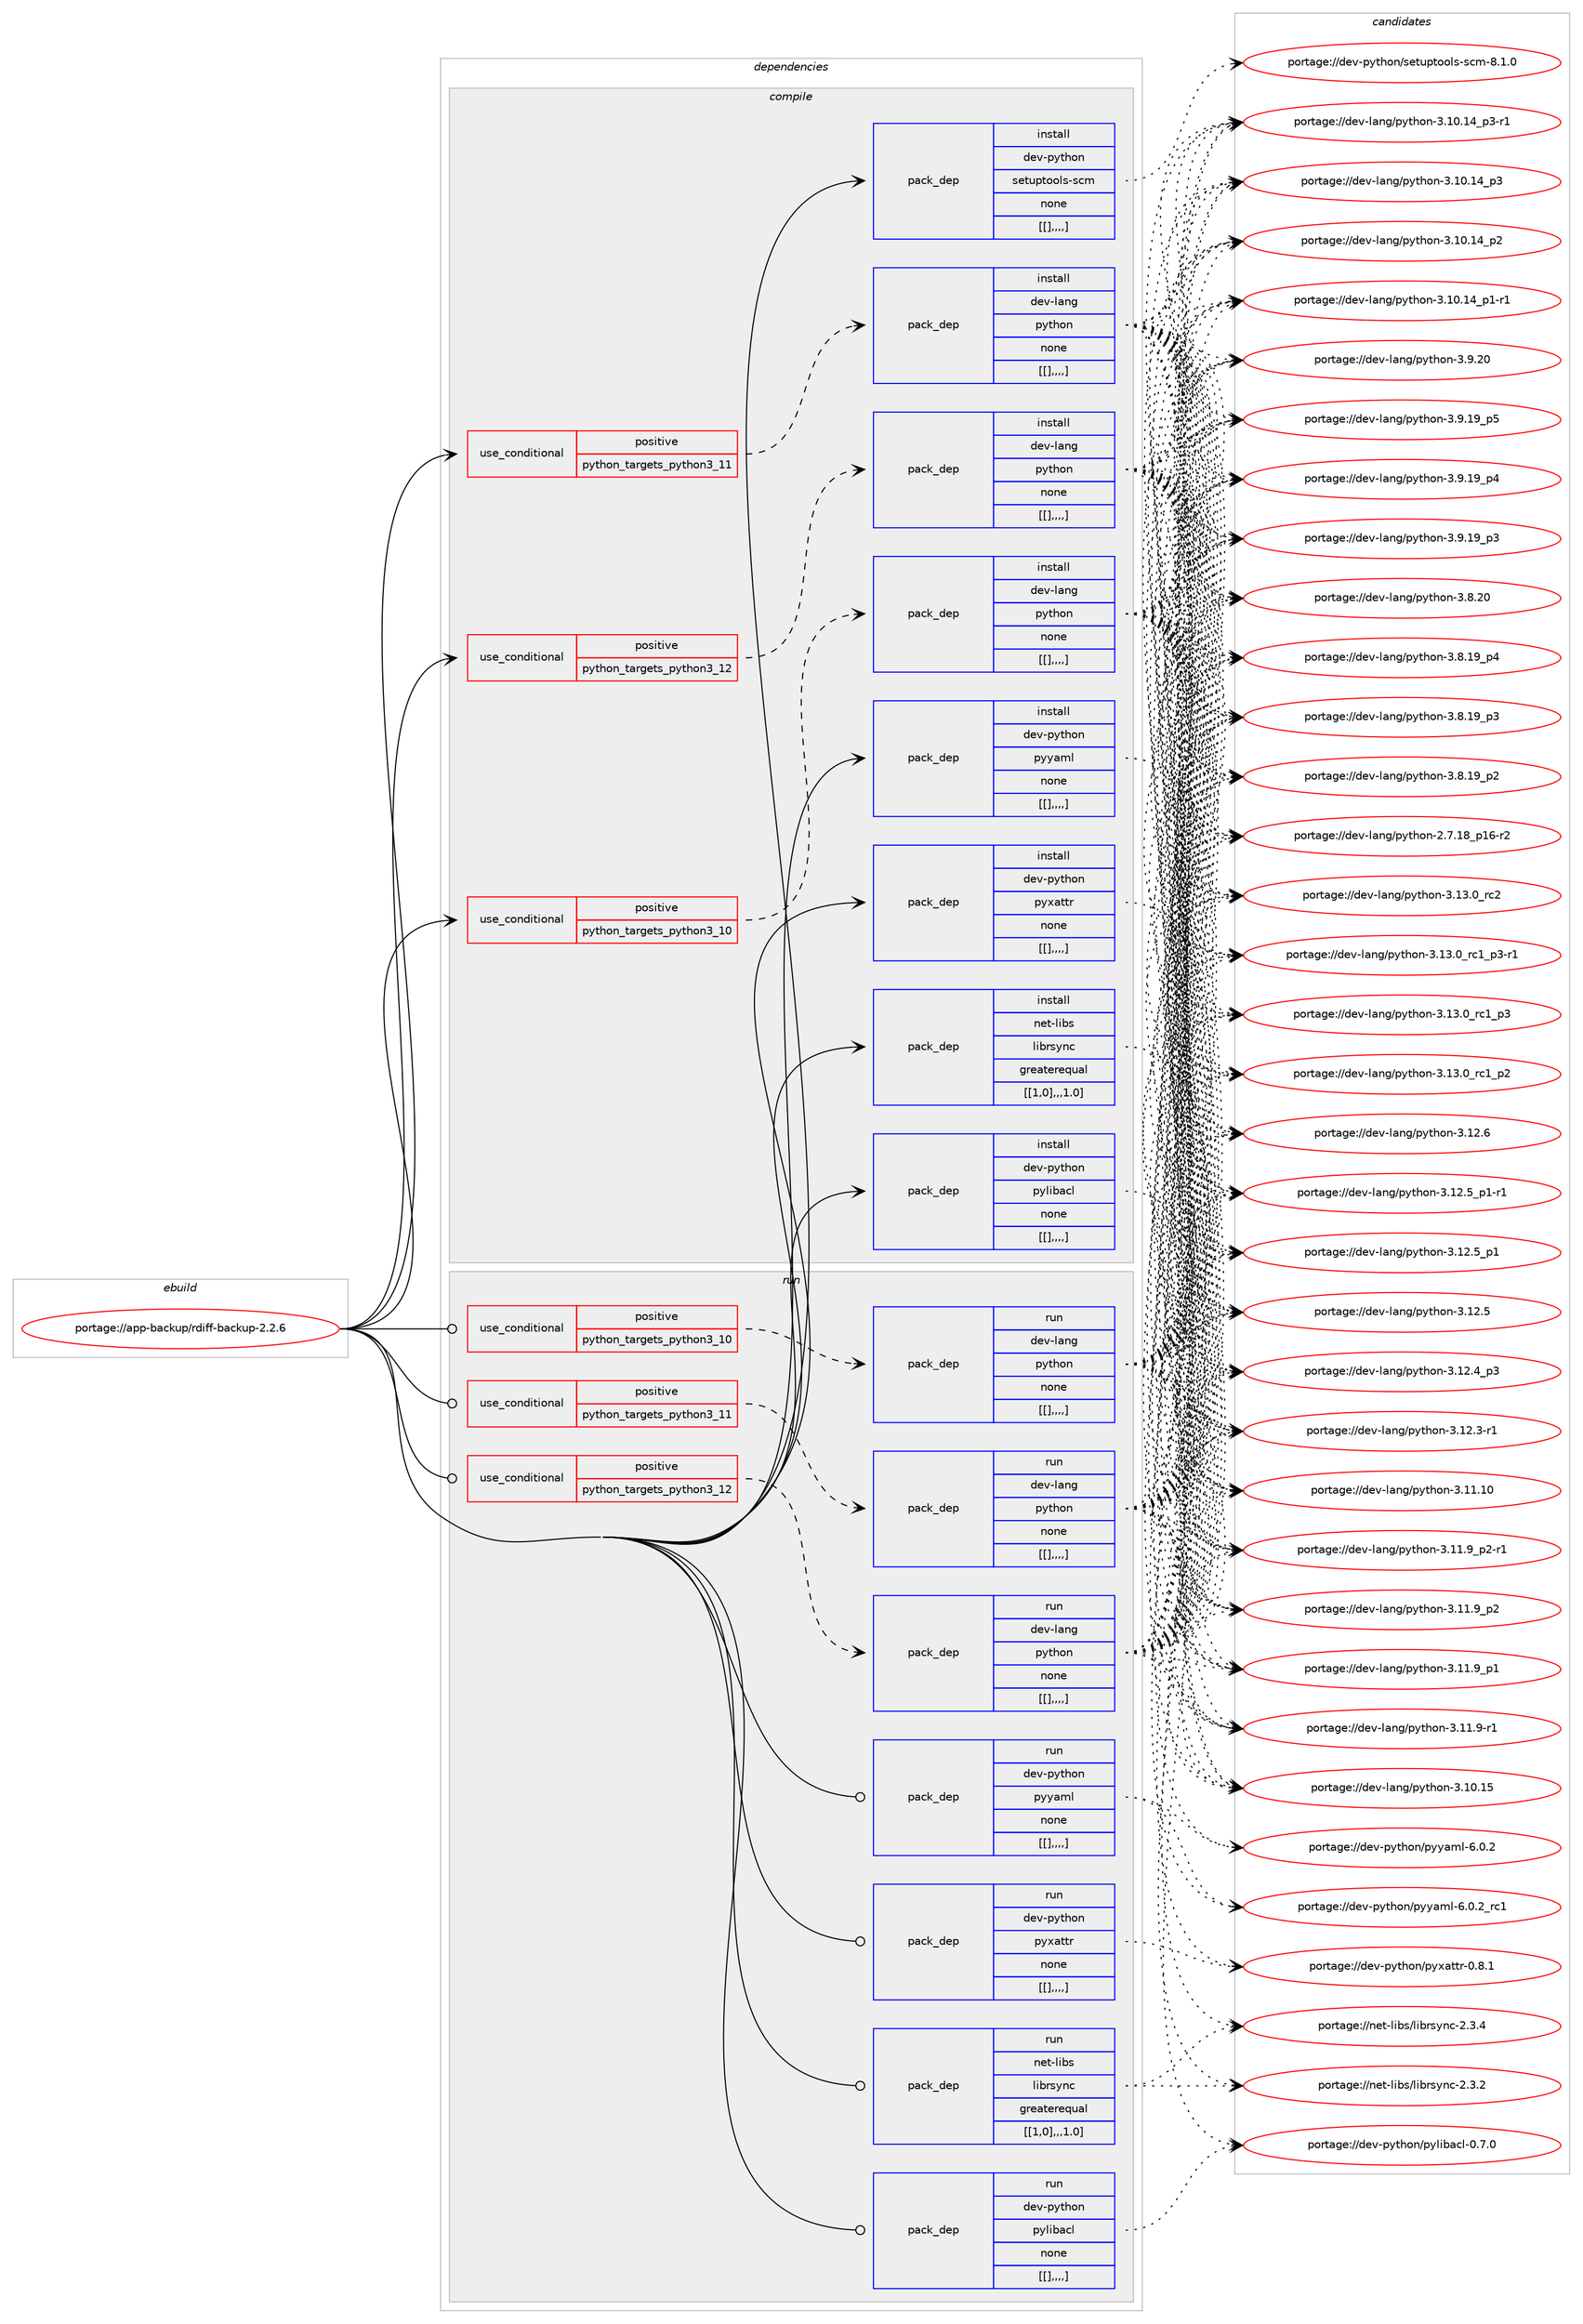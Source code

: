 digraph prolog {

# *************
# Graph options
# *************

newrank=true;
concentrate=true;
compound=true;
graph [rankdir=LR,fontname=Helvetica,fontsize=10,ranksep=1.5];#, ranksep=2.5, nodesep=0.2];
edge  [arrowhead=vee];
node  [fontname=Helvetica,fontsize=10];

# **********
# The ebuild
# **********

subgraph cluster_leftcol {
color=gray;
label=<<i>ebuild</i>>;
id [label="portage://app-backup/rdiff-backup-2.2.6", color=red, width=4, href="../app-backup/rdiff-backup-2.2.6.svg"];
}

# ****************
# The dependencies
# ****************

subgraph cluster_midcol {
color=gray;
label=<<i>dependencies</i>>;
subgraph cluster_compile {
fillcolor="#eeeeee";
style=filled;
label=<<i>compile</i>>;
subgraph cond2913 {
dependency10218 [label=<<TABLE BORDER="0" CELLBORDER="1" CELLSPACING="0" CELLPADDING="4"><TR><TD ROWSPAN="3" CELLPADDING="10">use_conditional</TD></TR><TR><TD>positive</TD></TR><TR><TD>python_targets_python3_10</TD></TR></TABLE>>, shape=none, color=red];
subgraph pack7259 {
dependency10219 [label=<<TABLE BORDER="0" CELLBORDER="1" CELLSPACING="0" CELLPADDING="4" WIDTH="220"><TR><TD ROWSPAN="6" CELLPADDING="30">pack_dep</TD></TR><TR><TD WIDTH="110">install</TD></TR><TR><TD>dev-lang</TD></TR><TR><TD>python</TD></TR><TR><TD>none</TD></TR><TR><TD>[[],,,,]</TD></TR></TABLE>>, shape=none, color=blue];
}
dependency10218:e -> dependency10219:w [weight=20,style="dashed",arrowhead="vee"];
}
id:e -> dependency10218:w [weight=20,style="solid",arrowhead="vee"];
subgraph cond2914 {
dependency10220 [label=<<TABLE BORDER="0" CELLBORDER="1" CELLSPACING="0" CELLPADDING="4"><TR><TD ROWSPAN="3" CELLPADDING="10">use_conditional</TD></TR><TR><TD>positive</TD></TR><TR><TD>python_targets_python3_11</TD></TR></TABLE>>, shape=none, color=red];
subgraph pack7260 {
dependency10221 [label=<<TABLE BORDER="0" CELLBORDER="1" CELLSPACING="0" CELLPADDING="4" WIDTH="220"><TR><TD ROWSPAN="6" CELLPADDING="30">pack_dep</TD></TR><TR><TD WIDTH="110">install</TD></TR><TR><TD>dev-lang</TD></TR><TR><TD>python</TD></TR><TR><TD>none</TD></TR><TR><TD>[[],,,,]</TD></TR></TABLE>>, shape=none, color=blue];
}
dependency10220:e -> dependency10221:w [weight=20,style="dashed",arrowhead="vee"];
}
id:e -> dependency10220:w [weight=20,style="solid",arrowhead="vee"];
subgraph cond2915 {
dependency10222 [label=<<TABLE BORDER="0" CELLBORDER="1" CELLSPACING="0" CELLPADDING="4"><TR><TD ROWSPAN="3" CELLPADDING="10">use_conditional</TD></TR><TR><TD>positive</TD></TR><TR><TD>python_targets_python3_12</TD></TR></TABLE>>, shape=none, color=red];
subgraph pack7261 {
dependency10223 [label=<<TABLE BORDER="0" CELLBORDER="1" CELLSPACING="0" CELLPADDING="4" WIDTH="220"><TR><TD ROWSPAN="6" CELLPADDING="30">pack_dep</TD></TR><TR><TD WIDTH="110">install</TD></TR><TR><TD>dev-lang</TD></TR><TR><TD>python</TD></TR><TR><TD>none</TD></TR><TR><TD>[[],,,,]</TD></TR></TABLE>>, shape=none, color=blue];
}
dependency10222:e -> dependency10223:w [weight=20,style="dashed",arrowhead="vee"];
}
id:e -> dependency10222:w [weight=20,style="solid",arrowhead="vee"];
subgraph pack7262 {
dependency10224 [label=<<TABLE BORDER="0" CELLBORDER="1" CELLSPACING="0" CELLPADDING="4" WIDTH="220"><TR><TD ROWSPAN="6" CELLPADDING="30">pack_dep</TD></TR><TR><TD WIDTH="110">install</TD></TR><TR><TD>dev-python</TD></TR><TR><TD>pylibacl</TD></TR><TR><TD>none</TD></TR><TR><TD>[[],,,,]</TD></TR></TABLE>>, shape=none, color=blue];
}
id:e -> dependency10224:w [weight=20,style="solid",arrowhead="vee"];
subgraph pack7263 {
dependency10225 [label=<<TABLE BORDER="0" CELLBORDER="1" CELLSPACING="0" CELLPADDING="4" WIDTH="220"><TR><TD ROWSPAN="6" CELLPADDING="30">pack_dep</TD></TR><TR><TD WIDTH="110">install</TD></TR><TR><TD>dev-python</TD></TR><TR><TD>pyxattr</TD></TR><TR><TD>none</TD></TR><TR><TD>[[],,,,]</TD></TR></TABLE>>, shape=none, color=blue];
}
id:e -> dependency10225:w [weight=20,style="solid",arrowhead="vee"];
subgraph pack7264 {
dependency10226 [label=<<TABLE BORDER="0" CELLBORDER="1" CELLSPACING="0" CELLPADDING="4" WIDTH="220"><TR><TD ROWSPAN="6" CELLPADDING="30">pack_dep</TD></TR><TR><TD WIDTH="110">install</TD></TR><TR><TD>dev-python</TD></TR><TR><TD>pyyaml</TD></TR><TR><TD>none</TD></TR><TR><TD>[[],,,,]</TD></TR></TABLE>>, shape=none, color=blue];
}
id:e -> dependency10226:w [weight=20,style="solid",arrowhead="vee"];
subgraph pack7265 {
dependency10227 [label=<<TABLE BORDER="0" CELLBORDER="1" CELLSPACING="0" CELLPADDING="4" WIDTH="220"><TR><TD ROWSPAN="6" CELLPADDING="30">pack_dep</TD></TR><TR><TD WIDTH="110">install</TD></TR><TR><TD>dev-python</TD></TR><TR><TD>setuptools-scm</TD></TR><TR><TD>none</TD></TR><TR><TD>[[],,,,]</TD></TR></TABLE>>, shape=none, color=blue];
}
id:e -> dependency10227:w [weight=20,style="solid",arrowhead="vee"];
subgraph pack7266 {
dependency10228 [label=<<TABLE BORDER="0" CELLBORDER="1" CELLSPACING="0" CELLPADDING="4" WIDTH="220"><TR><TD ROWSPAN="6" CELLPADDING="30">pack_dep</TD></TR><TR><TD WIDTH="110">install</TD></TR><TR><TD>net-libs</TD></TR><TR><TD>librsync</TD></TR><TR><TD>greaterequal</TD></TR><TR><TD>[[1,0],,,1.0]</TD></TR></TABLE>>, shape=none, color=blue];
}
id:e -> dependency10228:w [weight=20,style="solid",arrowhead="vee"];
}
subgraph cluster_compileandrun {
fillcolor="#eeeeee";
style=filled;
label=<<i>compile and run</i>>;
}
subgraph cluster_run {
fillcolor="#eeeeee";
style=filled;
label=<<i>run</i>>;
subgraph cond2916 {
dependency10229 [label=<<TABLE BORDER="0" CELLBORDER="1" CELLSPACING="0" CELLPADDING="4"><TR><TD ROWSPAN="3" CELLPADDING="10">use_conditional</TD></TR><TR><TD>positive</TD></TR><TR><TD>python_targets_python3_10</TD></TR></TABLE>>, shape=none, color=red];
subgraph pack7267 {
dependency10230 [label=<<TABLE BORDER="0" CELLBORDER="1" CELLSPACING="0" CELLPADDING="4" WIDTH="220"><TR><TD ROWSPAN="6" CELLPADDING="30">pack_dep</TD></TR><TR><TD WIDTH="110">run</TD></TR><TR><TD>dev-lang</TD></TR><TR><TD>python</TD></TR><TR><TD>none</TD></TR><TR><TD>[[],,,,]</TD></TR></TABLE>>, shape=none, color=blue];
}
dependency10229:e -> dependency10230:w [weight=20,style="dashed",arrowhead="vee"];
}
id:e -> dependency10229:w [weight=20,style="solid",arrowhead="odot"];
subgraph cond2917 {
dependency10231 [label=<<TABLE BORDER="0" CELLBORDER="1" CELLSPACING="0" CELLPADDING="4"><TR><TD ROWSPAN="3" CELLPADDING="10">use_conditional</TD></TR><TR><TD>positive</TD></TR><TR><TD>python_targets_python3_11</TD></TR></TABLE>>, shape=none, color=red];
subgraph pack7268 {
dependency10232 [label=<<TABLE BORDER="0" CELLBORDER="1" CELLSPACING="0" CELLPADDING="4" WIDTH="220"><TR><TD ROWSPAN="6" CELLPADDING="30">pack_dep</TD></TR><TR><TD WIDTH="110">run</TD></TR><TR><TD>dev-lang</TD></TR><TR><TD>python</TD></TR><TR><TD>none</TD></TR><TR><TD>[[],,,,]</TD></TR></TABLE>>, shape=none, color=blue];
}
dependency10231:e -> dependency10232:w [weight=20,style="dashed",arrowhead="vee"];
}
id:e -> dependency10231:w [weight=20,style="solid",arrowhead="odot"];
subgraph cond2918 {
dependency10233 [label=<<TABLE BORDER="0" CELLBORDER="1" CELLSPACING="0" CELLPADDING="4"><TR><TD ROWSPAN="3" CELLPADDING="10">use_conditional</TD></TR><TR><TD>positive</TD></TR><TR><TD>python_targets_python3_12</TD></TR></TABLE>>, shape=none, color=red];
subgraph pack7269 {
dependency10234 [label=<<TABLE BORDER="0" CELLBORDER="1" CELLSPACING="0" CELLPADDING="4" WIDTH="220"><TR><TD ROWSPAN="6" CELLPADDING="30">pack_dep</TD></TR><TR><TD WIDTH="110">run</TD></TR><TR><TD>dev-lang</TD></TR><TR><TD>python</TD></TR><TR><TD>none</TD></TR><TR><TD>[[],,,,]</TD></TR></TABLE>>, shape=none, color=blue];
}
dependency10233:e -> dependency10234:w [weight=20,style="dashed",arrowhead="vee"];
}
id:e -> dependency10233:w [weight=20,style="solid",arrowhead="odot"];
subgraph pack7270 {
dependency10235 [label=<<TABLE BORDER="0" CELLBORDER="1" CELLSPACING="0" CELLPADDING="4" WIDTH="220"><TR><TD ROWSPAN="6" CELLPADDING="30">pack_dep</TD></TR><TR><TD WIDTH="110">run</TD></TR><TR><TD>dev-python</TD></TR><TR><TD>pylibacl</TD></TR><TR><TD>none</TD></TR><TR><TD>[[],,,,]</TD></TR></TABLE>>, shape=none, color=blue];
}
id:e -> dependency10235:w [weight=20,style="solid",arrowhead="odot"];
subgraph pack7271 {
dependency10236 [label=<<TABLE BORDER="0" CELLBORDER="1" CELLSPACING="0" CELLPADDING="4" WIDTH="220"><TR><TD ROWSPAN="6" CELLPADDING="30">pack_dep</TD></TR><TR><TD WIDTH="110">run</TD></TR><TR><TD>dev-python</TD></TR><TR><TD>pyxattr</TD></TR><TR><TD>none</TD></TR><TR><TD>[[],,,,]</TD></TR></TABLE>>, shape=none, color=blue];
}
id:e -> dependency10236:w [weight=20,style="solid",arrowhead="odot"];
subgraph pack7272 {
dependency10237 [label=<<TABLE BORDER="0" CELLBORDER="1" CELLSPACING="0" CELLPADDING="4" WIDTH="220"><TR><TD ROWSPAN="6" CELLPADDING="30">pack_dep</TD></TR><TR><TD WIDTH="110">run</TD></TR><TR><TD>dev-python</TD></TR><TR><TD>pyyaml</TD></TR><TR><TD>none</TD></TR><TR><TD>[[],,,,]</TD></TR></TABLE>>, shape=none, color=blue];
}
id:e -> dependency10237:w [weight=20,style="solid",arrowhead="odot"];
subgraph pack7273 {
dependency10238 [label=<<TABLE BORDER="0" CELLBORDER="1" CELLSPACING="0" CELLPADDING="4" WIDTH="220"><TR><TD ROWSPAN="6" CELLPADDING="30">pack_dep</TD></TR><TR><TD WIDTH="110">run</TD></TR><TR><TD>net-libs</TD></TR><TR><TD>librsync</TD></TR><TR><TD>greaterequal</TD></TR><TR><TD>[[1,0],,,1.0]</TD></TR></TABLE>>, shape=none, color=blue];
}
id:e -> dependency10238:w [weight=20,style="solid",arrowhead="odot"];
}
}

# **************
# The candidates
# **************

subgraph cluster_choices {
rank=same;
color=gray;
label=<<i>candidates</i>>;

subgraph choice7259 {
color=black;
nodesep=1;
choice10010111845108971101034711212111610411111045514649514648951149950 [label="portage://dev-lang/python-3.13.0_rc2", color=red, width=4,href="../dev-lang/python-3.13.0_rc2.svg"];
choice1001011184510897110103471121211161041111104551464951464895114994995112514511449 [label="portage://dev-lang/python-3.13.0_rc1_p3-r1", color=red, width=4,href="../dev-lang/python-3.13.0_rc1_p3-r1.svg"];
choice100101118451089711010347112121116104111110455146495146489511499499511251 [label="portage://dev-lang/python-3.13.0_rc1_p3", color=red, width=4,href="../dev-lang/python-3.13.0_rc1_p3.svg"];
choice100101118451089711010347112121116104111110455146495146489511499499511250 [label="portage://dev-lang/python-3.13.0_rc1_p2", color=red, width=4,href="../dev-lang/python-3.13.0_rc1_p2.svg"];
choice10010111845108971101034711212111610411111045514649504654 [label="portage://dev-lang/python-3.12.6", color=red, width=4,href="../dev-lang/python-3.12.6.svg"];
choice1001011184510897110103471121211161041111104551464950465395112494511449 [label="portage://dev-lang/python-3.12.5_p1-r1", color=red, width=4,href="../dev-lang/python-3.12.5_p1-r1.svg"];
choice100101118451089711010347112121116104111110455146495046539511249 [label="portage://dev-lang/python-3.12.5_p1", color=red, width=4,href="../dev-lang/python-3.12.5_p1.svg"];
choice10010111845108971101034711212111610411111045514649504653 [label="portage://dev-lang/python-3.12.5", color=red, width=4,href="../dev-lang/python-3.12.5.svg"];
choice100101118451089711010347112121116104111110455146495046529511251 [label="portage://dev-lang/python-3.12.4_p3", color=red, width=4,href="../dev-lang/python-3.12.4_p3.svg"];
choice100101118451089711010347112121116104111110455146495046514511449 [label="portage://dev-lang/python-3.12.3-r1", color=red, width=4,href="../dev-lang/python-3.12.3-r1.svg"];
choice1001011184510897110103471121211161041111104551464949464948 [label="portage://dev-lang/python-3.11.10", color=red, width=4,href="../dev-lang/python-3.11.10.svg"];
choice1001011184510897110103471121211161041111104551464949465795112504511449 [label="portage://dev-lang/python-3.11.9_p2-r1", color=red, width=4,href="../dev-lang/python-3.11.9_p2-r1.svg"];
choice100101118451089711010347112121116104111110455146494946579511250 [label="portage://dev-lang/python-3.11.9_p2", color=red, width=4,href="../dev-lang/python-3.11.9_p2.svg"];
choice100101118451089711010347112121116104111110455146494946579511249 [label="portage://dev-lang/python-3.11.9_p1", color=red, width=4,href="../dev-lang/python-3.11.9_p1.svg"];
choice100101118451089711010347112121116104111110455146494946574511449 [label="portage://dev-lang/python-3.11.9-r1", color=red, width=4,href="../dev-lang/python-3.11.9-r1.svg"];
choice1001011184510897110103471121211161041111104551464948464953 [label="portage://dev-lang/python-3.10.15", color=red, width=4,href="../dev-lang/python-3.10.15.svg"];
choice100101118451089711010347112121116104111110455146494846495295112514511449 [label="portage://dev-lang/python-3.10.14_p3-r1", color=red, width=4,href="../dev-lang/python-3.10.14_p3-r1.svg"];
choice10010111845108971101034711212111610411111045514649484649529511251 [label="portage://dev-lang/python-3.10.14_p3", color=red, width=4,href="../dev-lang/python-3.10.14_p3.svg"];
choice10010111845108971101034711212111610411111045514649484649529511250 [label="portage://dev-lang/python-3.10.14_p2", color=red, width=4,href="../dev-lang/python-3.10.14_p2.svg"];
choice100101118451089711010347112121116104111110455146494846495295112494511449 [label="portage://dev-lang/python-3.10.14_p1-r1", color=red, width=4,href="../dev-lang/python-3.10.14_p1-r1.svg"];
choice10010111845108971101034711212111610411111045514657465048 [label="portage://dev-lang/python-3.9.20", color=red, width=4,href="../dev-lang/python-3.9.20.svg"];
choice100101118451089711010347112121116104111110455146574649579511253 [label="portage://dev-lang/python-3.9.19_p5", color=red, width=4,href="../dev-lang/python-3.9.19_p5.svg"];
choice100101118451089711010347112121116104111110455146574649579511252 [label="portage://dev-lang/python-3.9.19_p4", color=red, width=4,href="../dev-lang/python-3.9.19_p4.svg"];
choice100101118451089711010347112121116104111110455146574649579511251 [label="portage://dev-lang/python-3.9.19_p3", color=red, width=4,href="../dev-lang/python-3.9.19_p3.svg"];
choice10010111845108971101034711212111610411111045514656465048 [label="portage://dev-lang/python-3.8.20", color=red, width=4,href="../dev-lang/python-3.8.20.svg"];
choice100101118451089711010347112121116104111110455146564649579511252 [label="portage://dev-lang/python-3.8.19_p4", color=red, width=4,href="../dev-lang/python-3.8.19_p4.svg"];
choice100101118451089711010347112121116104111110455146564649579511251 [label="portage://dev-lang/python-3.8.19_p3", color=red, width=4,href="../dev-lang/python-3.8.19_p3.svg"];
choice100101118451089711010347112121116104111110455146564649579511250 [label="portage://dev-lang/python-3.8.19_p2", color=red, width=4,href="../dev-lang/python-3.8.19_p2.svg"];
choice100101118451089711010347112121116104111110455046554649569511249544511450 [label="portage://dev-lang/python-2.7.18_p16-r2", color=red, width=4,href="../dev-lang/python-2.7.18_p16-r2.svg"];
dependency10219:e -> choice10010111845108971101034711212111610411111045514649514648951149950:w [style=dotted,weight="100"];
dependency10219:e -> choice1001011184510897110103471121211161041111104551464951464895114994995112514511449:w [style=dotted,weight="100"];
dependency10219:e -> choice100101118451089711010347112121116104111110455146495146489511499499511251:w [style=dotted,weight="100"];
dependency10219:e -> choice100101118451089711010347112121116104111110455146495146489511499499511250:w [style=dotted,weight="100"];
dependency10219:e -> choice10010111845108971101034711212111610411111045514649504654:w [style=dotted,weight="100"];
dependency10219:e -> choice1001011184510897110103471121211161041111104551464950465395112494511449:w [style=dotted,weight="100"];
dependency10219:e -> choice100101118451089711010347112121116104111110455146495046539511249:w [style=dotted,weight="100"];
dependency10219:e -> choice10010111845108971101034711212111610411111045514649504653:w [style=dotted,weight="100"];
dependency10219:e -> choice100101118451089711010347112121116104111110455146495046529511251:w [style=dotted,weight="100"];
dependency10219:e -> choice100101118451089711010347112121116104111110455146495046514511449:w [style=dotted,weight="100"];
dependency10219:e -> choice1001011184510897110103471121211161041111104551464949464948:w [style=dotted,weight="100"];
dependency10219:e -> choice1001011184510897110103471121211161041111104551464949465795112504511449:w [style=dotted,weight="100"];
dependency10219:e -> choice100101118451089711010347112121116104111110455146494946579511250:w [style=dotted,weight="100"];
dependency10219:e -> choice100101118451089711010347112121116104111110455146494946579511249:w [style=dotted,weight="100"];
dependency10219:e -> choice100101118451089711010347112121116104111110455146494946574511449:w [style=dotted,weight="100"];
dependency10219:e -> choice1001011184510897110103471121211161041111104551464948464953:w [style=dotted,weight="100"];
dependency10219:e -> choice100101118451089711010347112121116104111110455146494846495295112514511449:w [style=dotted,weight="100"];
dependency10219:e -> choice10010111845108971101034711212111610411111045514649484649529511251:w [style=dotted,weight="100"];
dependency10219:e -> choice10010111845108971101034711212111610411111045514649484649529511250:w [style=dotted,weight="100"];
dependency10219:e -> choice100101118451089711010347112121116104111110455146494846495295112494511449:w [style=dotted,weight="100"];
dependency10219:e -> choice10010111845108971101034711212111610411111045514657465048:w [style=dotted,weight="100"];
dependency10219:e -> choice100101118451089711010347112121116104111110455146574649579511253:w [style=dotted,weight="100"];
dependency10219:e -> choice100101118451089711010347112121116104111110455146574649579511252:w [style=dotted,weight="100"];
dependency10219:e -> choice100101118451089711010347112121116104111110455146574649579511251:w [style=dotted,weight="100"];
dependency10219:e -> choice10010111845108971101034711212111610411111045514656465048:w [style=dotted,weight="100"];
dependency10219:e -> choice100101118451089711010347112121116104111110455146564649579511252:w [style=dotted,weight="100"];
dependency10219:e -> choice100101118451089711010347112121116104111110455146564649579511251:w [style=dotted,weight="100"];
dependency10219:e -> choice100101118451089711010347112121116104111110455146564649579511250:w [style=dotted,weight="100"];
dependency10219:e -> choice100101118451089711010347112121116104111110455046554649569511249544511450:w [style=dotted,weight="100"];
}
subgraph choice7260 {
color=black;
nodesep=1;
choice10010111845108971101034711212111610411111045514649514648951149950 [label="portage://dev-lang/python-3.13.0_rc2", color=red, width=4,href="../dev-lang/python-3.13.0_rc2.svg"];
choice1001011184510897110103471121211161041111104551464951464895114994995112514511449 [label="portage://dev-lang/python-3.13.0_rc1_p3-r1", color=red, width=4,href="../dev-lang/python-3.13.0_rc1_p3-r1.svg"];
choice100101118451089711010347112121116104111110455146495146489511499499511251 [label="portage://dev-lang/python-3.13.0_rc1_p3", color=red, width=4,href="../dev-lang/python-3.13.0_rc1_p3.svg"];
choice100101118451089711010347112121116104111110455146495146489511499499511250 [label="portage://dev-lang/python-3.13.0_rc1_p2", color=red, width=4,href="../dev-lang/python-3.13.0_rc1_p2.svg"];
choice10010111845108971101034711212111610411111045514649504654 [label="portage://dev-lang/python-3.12.6", color=red, width=4,href="../dev-lang/python-3.12.6.svg"];
choice1001011184510897110103471121211161041111104551464950465395112494511449 [label="portage://dev-lang/python-3.12.5_p1-r1", color=red, width=4,href="../dev-lang/python-3.12.5_p1-r1.svg"];
choice100101118451089711010347112121116104111110455146495046539511249 [label="portage://dev-lang/python-3.12.5_p1", color=red, width=4,href="../dev-lang/python-3.12.5_p1.svg"];
choice10010111845108971101034711212111610411111045514649504653 [label="portage://dev-lang/python-3.12.5", color=red, width=4,href="../dev-lang/python-3.12.5.svg"];
choice100101118451089711010347112121116104111110455146495046529511251 [label="portage://dev-lang/python-3.12.4_p3", color=red, width=4,href="../dev-lang/python-3.12.4_p3.svg"];
choice100101118451089711010347112121116104111110455146495046514511449 [label="portage://dev-lang/python-3.12.3-r1", color=red, width=4,href="../dev-lang/python-3.12.3-r1.svg"];
choice1001011184510897110103471121211161041111104551464949464948 [label="portage://dev-lang/python-3.11.10", color=red, width=4,href="../dev-lang/python-3.11.10.svg"];
choice1001011184510897110103471121211161041111104551464949465795112504511449 [label="portage://dev-lang/python-3.11.9_p2-r1", color=red, width=4,href="../dev-lang/python-3.11.9_p2-r1.svg"];
choice100101118451089711010347112121116104111110455146494946579511250 [label="portage://dev-lang/python-3.11.9_p2", color=red, width=4,href="../dev-lang/python-3.11.9_p2.svg"];
choice100101118451089711010347112121116104111110455146494946579511249 [label="portage://dev-lang/python-3.11.9_p1", color=red, width=4,href="../dev-lang/python-3.11.9_p1.svg"];
choice100101118451089711010347112121116104111110455146494946574511449 [label="portage://dev-lang/python-3.11.9-r1", color=red, width=4,href="../dev-lang/python-3.11.9-r1.svg"];
choice1001011184510897110103471121211161041111104551464948464953 [label="portage://dev-lang/python-3.10.15", color=red, width=4,href="../dev-lang/python-3.10.15.svg"];
choice100101118451089711010347112121116104111110455146494846495295112514511449 [label="portage://dev-lang/python-3.10.14_p3-r1", color=red, width=4,href="../dev-lang/python-3.10.14_p3-r1.svg"];
choice10010111845108971101034711212111610411111045514649484649529511251 [label="portage://dev-lang/python-3.10.14_p3", color=red, width=4,href="../dev-lang/python-3.10.14_p3.svg"];
choice10010111845108971101034711212111610411111045514649484649529511250 [label="portage://dev-lang/python-3.10.14_p2", color=red, width=4,href="../dev-lang/python-3.10.14_p2.svg"];
choice100101118451089711010347112121116104111110455146494846495295112494511449 [label="portage://dev-lang/python-3.10.14_p1-r1", color=red, width=4,href="../dev-lang/python-3.10.14_p1-r1.svg"];
choice10010111845108971101034711212111610411111045514657465048 [label="portage://dev-lang/python-3.9.20", color=red, width=4,href="../dev-lang/python-3.9.20.svg"];
choice100101118451089711010347112121116104111110455146574649579511253 [label="portage://dev-lang/python-3.9.19_p5", color=red, width=4,href="../dev-lang/python-3.9.19_p5.svg"];
choice100101118451089711010347112121116104111110455146574649579511252 [label="portage://dev-lang/python-3.9.19_p4", color=red, width=4,href="../dev-lang/python-3.9.19_p4.svg"];
choice100101118451089711010347112121116104111110455146574649579511251 [label="portage://dev-lang/python-3.9.19_p3", color=red, width=4,href="../dev-lang/python-3.9.19_p3.svg"];
choice10010111845108971101034711212111610411111045514656465048 [label="portage://dev-lang/python-3.8.20", color=red, width=4,href="../dev-lang/python-3.8.20.svg"];
choice100101118451089711010347112121116104111110455146564649579511252 [label="portage://dev-lang/python-3.8.19_p4", color=red, width=4,href="../dev-lang/python-3.8.19_p4.svg"];
choice100101118451089711010347112121116104111110455146564649579511251 [label="portage://dev-lang/python-3.8.19_p3", color=red, width=4,href="../dev-lang/python-3.8.19_p3.svg"];
choice100101118451089711010347112121116104111110455146564649579511250 [label="portage://dev-lang/python-3.8.19_p2", color=red, width=4,href="../dev-lang/python-3.8.19_p2.svg"];
choice100101118451089711010347112121116104111110455046554649569511249544511450 [label="portage://dev-lang/python-2.7.18_p16-r2", color=red, width=4,href="../dev-lang/python-2.7.18_p16-r2.svg"];
dependency10221:e -> choice10010111845108971101034711212111610411111045514649514648951149950:w [style=dotted,weight="100"];
dependency10221:e -> choice1001011184510897110103471121211161041111104551464951464895114994995112514511449:w [style=dotted,weight="100"];
dependency10221:e -> choice100101118451089711010347112121116104111110455146495146489511499499511251:w [style=dotted,weight="100"];
dependency10221:e -> choice100101118451089711010347112121116104111110455146495146489511499499511250:w [style=dotted,weight="100"];
dependency10221:e -> choice10010111845108971101034711212111610411111045514649504654:w [style=dotted,weight="100"];
dependency10221:e -> choice1001011184510897110103471121211161041111104551464950465395112494511449:w [style=dotted,weight="100"];
dependency10221:e -> choice100101118451089711010347112121116104111110455146495046539511249:w [style=dotted,weight="100"];
dependency10221:e -> choice10010111845108971101034711212111610411111045514649504653:w [style=dotted,weight="100"];
dependency10221:e -> choice100101118451089711010347112121116104111110455146495046529511251:w [style=dotted,weight="100"];
dependency10221:e -> choice100101118451089711010347112121116104111110455146495046514511449:w [style=dotted,weight="100"];
dependency10221:e -> choice1001011184510897110103471121211161041111104551464949464948:w [style=dotted,weight="100"];
dependency10221:e -> choice1001011184510897110103471121211161041111104551464949465795112504511449:w [style=dotted,weight="100"];
dependency10221:e -> choice100101118451089711010347112121116104111110455146494946579511250:w [style=dotted,weight="100"];
dependency10221:e -> choice100101118451089711010347112121116104111110455146494946579511249:w [style=dotted,weight="100"];
dependency10221:e -> choice100101118451089711010347112121116104111110455146494946574511449:w [style=dotted,weight="100"];
dependency10221:e -> choice1001011184510897110103471121211161041111104551464948464953:w [style=dotted,weight="100"];
dependency10221:e -> choice100101118451089711010347112121116104111110455146494846495295112514511449:w [style=dotted,weight="100"];
dependency10221:e -> choice10010111845108971101034711212111610411111045514649484649529511251:w [style=dotted,weight="100"];
dependency10221:e -> choice10010111845108971101034711212111610411111045514649484649529511250:w [style=dotted,weight="100"];
dependency10221:e -> choice100101118451089711010347112121116104111110455146494846495295112494511449:w [style=dotted,weight="100"];
dependency10221:e -> choice10010111845108971101034711212111610411111045514657465048:w [style=dotted,weight="100"];
dependency10221:e -> choice100101118451089711010347112121116104111110455146574649579511253:w [style=dotted,weight="100"];
dependency10221:e -> choice100101118451089711010347112121116104111110455146574649579511252:w [style=dotted,weight="100"];
dependency10221:e -> choice100101118451089711010347112121116104111110455146574649579511251:w [style=dotted,weight="100"];
dependency10221:e -> choice10010111845108971101034711212111610411111045514656465048:w [style=dotted,weight="100"];
dependency10221:e -> choice100101118451089711010347112121116104111110455146564649579511252:w [style=dotted,weight="100"];
dependency10221:e -> choice100101118451089711010347112121116104111110455146564649579511251:w [style=dotted,weight="100"];
dependency10221:e -> choice100101118451089711010347112121116104111110455146564649579511250:w [style=dotted,weight="100"];
dependency10221:e -> choice100101118451089711010347112121116104111110455046554649569511249544511450:w [style=dotted,weight="100"];
}
subgraph choice7261 {
color=black;
nodesep=1;
choice10010111845108971101034711212111610411111045514649514648951149950 [label="portage://dev-lang/python-3.13.0_rc2", color=red, width=4,href="../dev-lang/python-3.13.0_rc2.svg"];
choice1001011184510897110103471121211161041111104551464951464895114994995112514511449 [label="portage://dev-lang/python-3.13.0_rc1_p3-r1", color=red, width=4,href="../dev-lang/python-3.13.0_rc1_p3-r1.svg"];
choice100101118451089711010347112121116104111110455146495146489511499499511251 [label="portage://dev-lang/python-3.13.0_rc1_p3", color=red, width=4,href="../dev-lang/python-3.13.0_rc1_p3.svg"];
choice100101118451089711010347112121116104111110455146495146489511499499511250 [label="portage://dev-lang/python-3.13.0_rc1_p2", color=red, width=4,href="../dev-lang/python-3.13.0_rc1_p2.svg"];
choice10010111845108971101034711212111610411111045514649504654 [label="portage://dev-lang/python-3.12.6", color=red, width=4,href="../dev-lang/python-3.12.6.svg"];
choice1001011184510897110103471121211161041111104551464950465395112494511449 [label="portage://dev-lang/python-3.12.5_p1-r1", color=red, width=4,href="../dev-lang/python-3.12.5_p1-r1.svg"];
choice100101118451089711010347112121116104111110455146495046539511249 [label="portage://dev-lang/python-3.12.5_p1", color=red, width=4,href="../dev-lang/python-3.12.5_p1.svg"];
choice10010111845108971101034711212111610411111045514649504653 [label="portage://dev-lang/python-3.12.5", color=red, width=4,href="../dev-lang/python-3.12.5.svg"];
choice100101118451089711010347112121116104111110455146495046529511251 [label="portage://dev-lang/python-3.12.4_p3", color=red, width=4,href="../dev-lang/python-3.12.4_p3.svg"];
choice100101118451089711010347112121116104111110455146495046514511449 [label="portage://dev-lang/python-3.12.3-r1", color=red, width=4,href="../dev-lang/python-3.12.3-r1.svg"];
choice1001011184510897110103471121211161041111104551464949464948 [label="portage://dev-lang/python-3.11.10", color=red, width=4,href="../dev-lang/python-3.11.10.svg"];
choice1001011184510897110103471121211161041111104551464949465795112504511449 [label="portage://dev-lang/python-3.11.9_p2-r1", color=red, width=4,href="../dev-lang/python-3.11.9_p2-r1.svg"];
choice100101118451089711010347112121116104111110455146494946579511250 [label="portage://dev-lang/python-3.11.9_p2", color=red, width=4,href="../dev-lang/python-3.11.9_p2.svg"];
choice100101118451089711010347112121116104111110455146494946579511249 [label="portage://dev-lang/python-3.11.9_p1", color=red, width=4,href="../dev-lang/python-3.11.9_p1.svg"];
choice100101118451089711010347112121116104111110455146494946574511449 [label="portage://dev-lang/python-3.11.9-r1", color=red, width=4,href="../dev-lang/python-3.11.9-r1.svg"];
choice1001011184510897110103471121211161041111104551464948464953 [label="portage://dev-lang/python-3.10.15", color=red, width=4,href="../dev-lang/python-3.10.15.svg"];
choice100101118451089711010347112121116104111110455146494846495295112514511449 [label="portage://dev-lang/python-3.10.14_p3-r1", color=red, width=4,href="../dev-lang/python-3.10.14_p3-r1.svg"];
choice10010111845108971101034711212111610411111045514649484649529511251 [label="portage://dev-lang/python-3.10.14_p3", color=red, width=4,href="../dev-lang/python-3.10.14_p3.svg"];
choice10010111845108971101034711212111610411111045514649484649529511250 [label="portage://dev-lang/python-3.10.14_p2", color=red, width=4,href="../dev-lang/python-3.10.14_p2.svg"];
choice100101118451089711010347112121116104111110455146494846495295112494511449 [label="portage://dev-lang/python-3.10.14_p1-r1", color=red, width=4,href="../dev-lang/python-3.10.14_p1-r1.svg"];
choice10010111845108971101034711212111610411111045514657465048 [label="portage://dev-lang/python-3.9.20", color=red, width=4,href="../dev-lang/python-3.9.20.svg"];
choice100101118451089711010347112121116104111110455146574649579511253 [label="portage://dev-lang/python-3.9.19_p5", color=red, width=4,href="../dev-lang/python-3.9.19_p5.svg"];
choice100101118451089711010347112121116104111110455146574649579511252 [label="portage://dev-lang/python-3.9.19_p4", color=red, width=4,href="../dev-lang/python-3.9.19_p4.svg"];
choice100101118451089711010347112121116104111110455146574649579511251 [label="portage://dev-lang/python-3.9.19_p3", color=red, width=4,href="../dev-lang/python-3.9.19_p3.svg"];
choice10010111845108971101034711212111610411111045514656465048 [label="portage://dev-lang/python-3.8.20", color=red, width=4,href="../dev-lang/python-3.8.20.svg"];
choice100101118451089711010347112121116104111110455146564649579511252 [label="portage://dev-lang/python-3.8.19_p4", color=red, width=4,href="../dev-lang/python-3.8.19_p4.svg"];
choice100101118451089711010347112121116104111110455146564649579511251 [label="portage://dev-lang/python-3.8.19_p3", color=red, width=4,href="../dev-lang/python-3.8.19_p3.svg"];
choice100101118451089711010347112121116104111110455146564649579511250 [label="portage://dev-lang/python-3.8.19_p2", color=red, width=4,href="../dev-lang/python-3.8.19_p2.svg"];
choice100101118451089711010347112121116104111110455046554649569511249544511450 [label="portage://dev-lang/python-2.7.18_p16-r2", color=red, width=4,href="../dev-lang/python-2.7.18_p16-r2.svg"];
dependency10223:e -> choice10010111845108971101034711212111610411111045514649514648951149950:w [style=dotted,weight="100"];
dependency10223:e -> choice1001011184510897110103471121211161041111104551464951464895114994995112514511449:w [style=dotted,weight="100"];
dependency10223:e -> choice100101118451089711010347112121116104111110455146495146489511499499511251:w [style=dotted,weight="100"];
dependency10223:e -> choice100101118451089711010347112121116104111110455146495146489511499499511250:w [style=dotted,weight="100"];
dependency10223:e -> choice10010111845108971101034711212111610411111045514649504654:w [style=dotted,weight="100"];
dependency10223:e -> choice1001011184510897110103471121211161041111104551464950465395112494511449:w [style=dotted,weight="100"];
dependency10223:e -> choice100101118451089711010347112121116104111110455146495046539511249:w [style=dotted,weight="100"];
dependency10223:e -> choice10010111845108971101034711212111610411111045514649504653:w [style=dotted,weight="100"];
dependency10223:e -> choice100101118451089711010347112121116104111110455146495046529511251:w [style=dotted,weight="100"];
dependency10223:e -> choice100101118451089711010347112121116104111110455146495046514511449:w [style=dotted,weight="100"];
dependency10223:e -> choice1001011184510897110103471121211161041111104551464949464948:w [style=dotted,weight="100"];
dependency10223:e -> choice1001011184510897110103471121211161041111104551464949465795112504511449:w [style=dotted,weight="100"];
dependency10223:e -> choice100101118451089711010347112121116104111110455146494946579511250:w [style=dotted,weight="100"];
dependency10223:e -> choice100101118451089711010347112121116104111110455146494946579511249:w [style=dotted,weight="100"];
dependency10223:e -> choice100101118451089711010347112121116104111110455146494946574511449:w [style=dotted,weight="100"];
dependency10223:e -> choice1001011184510897110103471121211161041111104551464948464953:w [style=dotted,weight="100"];
dependency10223:e -> choice100101118451089711010347112121116104111110455146494846495295112514511449:w [style=dotted,weight="100"];
dependency10223:e -> choice10010111845108971101034711212111610411111045514649484649529511251:w [style=dotted,weight="100"];
dependency10223:e -> choice10010111845108971101034711212111610411111045514649484649529511250:w [style=dotted,weight="100"];
dependency10223:e -> choice100101118451089711010347112121116104111110455146494846495295112494511449:w [style=dotted,weight="100"];
dependency10223:e -> choice10010111845108971101034711212111610411111045514657465048:w [style=dotted,weight="100"];
dependency10223:e -> choice100101118451089711010347112121116104111110455146574649579511253:w [style=dotted,weight="100"];
dependency10223:e -> choice100101118451089711010347112121116104111110455146574649579511252:w [style=dotted,weight="100"];
dependency10223:e -> choice100101118451089711010347112121116104111110455146574649579511251:w [style=dotted,weight="100"];
dependency10223:e -> choice10010111845108971101034711212111610411111045514656465048:w [style=dotted,weight="100"];
dependency10223:e -> choice100101118451089711010347112121116104111110455146564649579511252:w [style=dotted,weight="100"];
dependency10223:e -> choice100101118451089711010347112121116104111110455146564649579511251:w [style=dotted,weight="100"];
dependency10223:e -> choice100101118451089711010347112121116104111110455146564649579511250:w [style=dotted,weight="100"];
dependency10223:e -> choice100101118451089711010347112121116104111110455046554649569511249544511450:w [style=dotted,weight="100"];
}
subgraph choice7262 {
color=black;
nodesep=1;
choice1001011184511212111610411111047112121108105989799108454846554648 [label="portage://dev-python/pylibacl-0.7.0", color=red, width=4,href="../dev-python/pylibacl-0.7.0.svg"];
dependency10224:e -> choice1001011184511212111610411111047112121108105989799108454846554648:w [style=dotted,weight="100"];
}
subgraph choice7263 {
color=black;
nodesep=1;
choice100101118451121211161041111104711212112097116116114454846564649 [label="portage://dev-python/pyxattr-0.8.1", color=red, width=4,href="../dev-python/pyxattr-0.8.1.svg"];
dependency10225:e -> choice100101118451121211161041111104711212112097116116114454846564649:w [style=dotted,weight="100"];
}
subgraph choice7264 {
color=black;
nodesep=1;
choice100101118451121211161041111104711212112197109108455446484650951149949 [label="portage://dev-python/pyyaml-6.0.2_rc1", color=red, width=4,href="../dev-python/pyyaml-6.0.2_rc1.svg"];
choice100101118451121211161041111104711212112197109108455446484650 [label="portage://dev-python/pyyaml-6.0.2", color=red, width=4,href="../dev-python/pyyaml-6.0.2.svg"];
dependency10226:e -> choice100101118451121211161041111104711212112197109108455446484650951149949:w [style=dotted,weight="100"];
dependency10226:e -> choice100101118451121211161041111104711212112197109108455446484650:w [style=dotted,weight="100"];
}
subgraph choice7265 {
color=black;
nodesep=1;
choice10010111845112121116104111110471151011161171121161111111081154511599109455646494648 [label="portage://dev-python/setuptools-scm-8.1.0", color=red, width=4,href="../dev-python/setuptools-scm-8.1.0.svg"];
dependency10227:e -> choice10010111845112121116104111110471151011161171121161111111081154511599109455646494648:w [style=dotted,weight="100"];
}
subgraph choice7266 {
color=black;
nodesep=1;
choice1101011164510810598115471081059811411512111099455046514652 [label="portage://net-libs/librsync-2.3.4", color=red, width=4,href="../net-libs/librsync-2.3.4.svg"];
choice1101011164510810598115471081059811411512111099455046514650 [label="portage://net-libs/librsync-2.3.2", color=red, width=4,href="../net-libs/librsync-2.3.2.svg"];
dependency10228:e -> choice1101011164510810598115471081059811411512111099455046514652:w [style=dotted,weight="100"];
dependency10228:e -> choice1101011164510810598115471081059811411512111099455046514650:w [style=dotted,weight="100"];
}
subgraph choice7267 {
color=black;
nodesep=1;
choice10010111845108971101034711212111610411111045514649514648951149950 [label="portage://dev-lang/python-3.13.0_rc2", color=red, width=4,href="../dev-lang/python-3.13.0_rc2.svg"];
choice1001011184510897110103471121211161041111104551464951464895114994995112514511449 [label="portage://dev-lang/python-3.13.0_rc1_p3-r1", color=red, width=4,href="../dev-lang/python-3.13.0_rc1_p3-r1.svg"];
choice100101118451089711010347112121116104111110455146495146489511499499511251 [label="portage://dev-lang/python-3.13.0_rc1_p3", color=red, width=4,href="../dev-lang/python-3.13.0_rc1_p3.svg"];
choice100101118451089711010347112121116104111110455146495146489511499499511250 [label="portage://dev-lang/python-3.13.0_rc1_p2", color=red, width=4,href="../dev-lang/python-3.13.0_rc1_p2.svg"];
choice10010111845108971101034711212111610411111045514649504654 [label="portage://dev-lang/python-3.12.6", color=red, width=4,href="../dev-lang/python-3.12.6.svg"];
choice1001011184510897110103471121211161041111104551464950465395112494511449 [label="portage://dev-lang/python-3.12.5_p1-r1", color=red, width=4,href="../dev-lang/python-3.12.5_p1-r1.svg"];
choice100101118451089711010347112121116104111110455146495046539511249 [label="portage://dev-lang/python-3.12.5_p1", color=red, width=4,href="../dev-lang/python-3.12.5_p1.svg"];
choice10010111845108971101034711212111610411111045514649504653 [label="portage://dev-lang/python-3.12.5", color=red, width=4,href="../dev-lang/python-3.12.5.svg"];
choice100101118451089711010347112121116104111110455146495046529511251 [label="portage://dev-lang/python-3.12.4_p3", color=red, width=4,href="../dev-lang/python-3.12.4_p3.svg"];
choice100101118451089711010347112121116104111110455146495046514511449 [label="portage://dev-lang/python-3.12.3-r1", color=red, width=4,href="../dev-lang/python-3.12.3-r1.svg"];
choice1001011184510897110103471121211161041111104551464949464948 [label="portage://dev-lang/python-3.11.10", color=red, width=4,href="../dev-lang/python-3.11.10.svg"];
choice1001011184510897110103471121211161041111104551464949465795112504511449 [label="portage://dev-lang/python-3.11.9_p2-r1", color=red, width=4,href="../dev-lang/python-3.11.9_p2-r1.svg"];
choice100101118451089711010347112121116104111110455146494946579511250 [label="portage://dev-lang/python-3.11.9_p2", color=red, width=4,href="../dev-lang/python-3.11.9_p2.svg"];
choice100101118451089711010347112121116104111110455146494946579511249 [label="portage://dev-lang/python-3.11.9_p1", color=red, width=4,href="../dev-lang/python-3.11.9_p1.svg"];
choice100101118451089711010347112121116104111110455146494946574511449 [label="portage://dev-lang/python-3.11.9-r1", color=red, width=4,href="../dev-lang/python-3.11.9-r1.svg"];
choice1001011184510897110103471121211161041111104551464948464953 [label="portage://dev-lang/python-3.10.15", color=red, width=4,href="../dev-lang/python-3.10.15.svg"];
choice100101118451089711010347112121116104111110455146494846495295112514511449 [label="portage://dev-lang/python-3.10.14_p3-r1", color=red, width=4,href="../dev-lang/python-3.10.14_p3-r1.svg"];
choice10010111845108971101034711212111610411111045514649484649529511251 [label="portage://dev-lang/python-3.10.14_p3", color=red, width=4,href="../dev-lang/python-3.10.14_p3.svg"];
choice10010111845108971101034711212111610411111045514649484649529511250 [label="portage://dev-lang/python-3.10.14_p2", color=red, width=4,href="../dev-lang/python-3.10.14_p2.svg"];
choice100101118451089711010347112121116104111110455146494846495295112494511449 [label="portage://dev-lang/python-3.10.14_p1-r1", color=red, width=4,href="../dev-lang/python-3.10.14_p1-r1.svg"];
choice10010111845108971101034711212111610411111045514657465048 [label="portage://dev-lang/python-3.9.20", color=red, width=4,href="../dev-lang/python-3.9.20.svg"];
choice100101118451089711010347112121116104111110455146574649579511253 [label="portage://dev-lang/python-3.9.19_p5", color=red, width=4,href="../dev-lang/python-3.9.19_p5.svg"];
choice100101118451089711010347112121116104111110455146574649579511252 [label="portage://dev-lang/python-3.9.19_p4", color=red, width=4,href="../dev-lang/python-3.9.19_p4.svg"];
choice100101118451089711010347112121116104111110455146574649579511251 [label="portage://dev-lang/python-3.9.19_p3", color=red, width=4,href="../dev-lang/python-3.9.19_p3.svg"];
choice10010111845108971101034711212111610411111045514656465048 [label="portage://dev-lang/python-3.8.20", color=red, width=4,href="../dev-lang/python-3.8.20.svg"];
choice100101118451089711010347112121116104111110455146564649579511252 [label="portage://dev-lang/python-3.8.19_p4", color=red, width=4,href="../dev-lang/python-3.8.19_p4.svg"];
choice100101118451089711010347112121116104111110455146564649579511251 [label="portage://dev-lang/python-3.8.19_p3", color=red, width=4,href="../dev-lang/python-3.8.19_p3.svg"];
choice100101118451089711010347112121116104111110455146564649579511250 [label="portage://dev-lang/python-3.8.19_p2", color=red, width=4,href="../dev-lang/python-3.8.19_p2.svg"];
choice100101118451089711010347112121116104111110455046554649569511249544511450 [label="portage://dev-lang/python-2.7.18_p16-r2", color=red, width=4,href="../dev-lang/python-2.7.18_p16-r2.svg"];
dependency10230:e -> choice10010111845108971101034711212111610411111045514649514648951149950:w [style=dotted,weight="100"];
dependency10230:e -> choice1001011184510897110103471121211161041111104551464951464895114994995112514511449:w [style=dotted,weight="100"];
dependency10230:e -> choice100101118451089711010347112121116104111110455146495146489511499499511251:w [style=dotted,weight="100"];
dependency10230:e -> choice100101118451089711010347112121116104111110455146495146489511499499511250:w [style=dotted,weight="100"];
dependency10230:e -> choice10010111845108971101034711212111610411111045514649504654:w [style=dotted,weight="100"];
dependency10230:e -> choice1001011184510897110103471121211161041111104551464950465395112494511449:w [style=dotted,weight="100"];
dependency10230:e -> choice100101118451089711010347112121116104111110455146495046539511249:w [style=dotted,weight="100"];
dependency10230:e -> choice10010111845108971101034711212111610411111045514649504653:w [style=dotted,weight="100"];
dependency10230:e -> choice100101118451089711010347112121116104111110455146495046529511251:w [style=dotted,weight="100"];
dependency10230:e -> choice100101118451089711010347112121116104111110455146495046514511449:w [style=dotted,weight="100"];
dependency10230:e -> choice1001011184510897110103471121211161041111104551464949464948:w [style=dotted,weight="100"];
dependency10230:e -> choice1001011184510897110103471121211161041111104551464949465795112504511449:w [style=dotted,weight="100"];
dependency10230:e -> choice100101118451089711010347112121116104111110455146494946579511250:w [style=dotted,weight="100"];
dependency10230:e -> choice100101118451089711010347112121116104111110455146494946579511249:w [style=dotted,weight="100"];
dependency10230:e -> choice100101118451089711010347112121116104111110455146494946574511449:w [style=dotted,weight="100"];
dependency10230:e -> choice1001011184510897110103471121211161041111104551464948464953:w [style=dotted,weight="100"];
dependency10230:e -> choice100101118451089711010347112121116104111110455146494846495295112514511449:w [style=dotted,weight="100"];
dependency10230:e -> choice10010111845108971101034711212111610411111045514649484649529511251:w [style=dotted,weight="100"];
dependency10230:e -> choice10010111845108971101034711212111610411111045514649484649529511250:w [style=dotted,weight="100"];
dependency10230:e -> choice100101118451089711010347112121116104111110455146494846495295112494511449:w [style=dotted,weight="100"];
dependency10230:e -> choice10010111845108971101034711212111610411111045514657465048:w [style=dotted,weight="100"];
dependency10230:e -> choice100101118451089711010347112121116104111110455146574649579511253:w [style=dotted,weight="100"];
dependency10230:e -> choice100101118451089711010347112121116104111110455146574649579511252:w [style=dotted,weight="100"];
dependency10230:e -> choice100101118451089711010347112121116104111110455146574649579511251:w [style=dotted,weight="100"];
dependency10230:e -> choice10010111845108971101034711212111610411111045514656465048:w [style=dotted,weight="100"];
dependency10230:e -> choice100101118451089711010347112121116104111110455146564649579511252:w [style=dotted,weight="100"];
dependency10230:e -> choice100101118451089711010347112121116104111110455146564649579511251:w [style=dotted,weight="100"];
dependency10230:e -> choice100101118451089711010347112121116104111110455146564649579511250:w [style=dotted,weight="100"];
dependency10230:e -> choice100101118451089711010347112121116104111110455046554649569511249544511450:w [style=dotted,weight="100"];
}
subgraph choice7268 {
color=black;
nodesep=1;
choice10010111845108971101034711212111610411111045514649514648951149950 [label="portage://dev-lang/python-3.13.0_rc2", color=red, width=4,href="../dev-lang/python-3.13.0_rc2.svg"];
choice1001011184510897110103471121211161041111104551464951464895114994995112514511449 [label="portage://dev-lang/python-3.13.0_rc1_p3-r1", color=red, width=4,href="../dev-lang/python-3.13.0_rc1_p3-r1.svg"];
choice100101118451089711010347112121116104111110455146495146489511499499511251 [label="portage://dev-lang/python-3.13.0_rc1_p3", color=red, width=4,href="../dev-lang/python-3.13.0_rc1_p3.svg"];
choice100101118451089711010347112121116104111110455146495146489511499499511250 [label="portage://dev-lang/python-3.13.0_rc1_p2", color=red, width=4,href="../dev-lang/python-3.13.0_rc1_p2.svg"];
choice10010111845108971101034711212111610411111045514649504654 [label="portage://dev-lang/python-3.12.6", color=red, width=4,href="../dev-lang/python-3.12.6.svg"];
choice1001011184510897110103471121211161041111104551464950465395112494511449 [label="portage://dev-lang/python-3.12.5_p1-r1", color=red, width=4,href="../dev-lang/python-3.12.5_p1-r1.svg"];
choice100101118451089711010347112121116104111110455146495046539511249 [label="portage://dev-lang/python-3.12.5_p1", color=red, width=4,href="../dev-lang/python-3.12.5_p1.svg"];
choice10010111845108971101034711212111610411111045514649504653 [label="portage://dev-lang/python-3.12.5", color=red, width=4,href="../dev-lang/python-3.12.5.svg"];
choice100101118451089711010347112121116104111110455146495046529511251 [label="portage://dev-lang/python-3.12.4_p3", color=red, width=4,href="../dev-lang/python-3.12.4_p3.svg"];
choice100101118451089711010347112121116104111110455146495046514511449 [label="portage://dev-lang/python-3.12.3-r1", color=red, width=4,href="../dev-lang/python-3.12.3-r1.svg"];
choice1001011184510897110103471121211161041111104551464949464948 [label="portage://dev-lang/python-3.11.10", color=red, width=4,href="../dev-lang/python-3.11.10.svg"];
choice1001011184510897110103471121211161041111104551464949465795112504511449 [label="portage://dev-lang/python-3.11.9_p2-r1", color=red, width=4,href="../dev-lang/python-3.11.9_p2-r1.svg"];
choice100101118451089711010347112121116104111110455146494946579511250 [label="portage://dev-lang/python-3.11.9_p2", color=red, width=4,href="../dev-lang/python-3.11.9_p2.svg"];
choice100101118451089711010347112121116104111110455146494946579511249 [label="portage://dev-lang/python-3.11.9_p1", color=red, width=4,href="../dev-lang/python-3.11.9_p1.svg"];
choice100101118451089711010347112121116104111110455146494946574511449 [label="portage://dev-lang/python-3.11.9-r1", color=red, width=4,href="../dev-lang/python-3.11.9-r1.svg"];
choice1001011184510897110103471121211161041111104551464948464953 [label="portage://dev-lang/python-3.10.15", color=red, width=4,href="../dev-lang/python-3.10.15.svg"];
choice100101118451089711010347112121116104111110455146494846495295112514511449 [label="portage://dev-lang/python-3.10.14_p3-r1", color=red, width=4,href="../dev-lang/python-3.10.14_p3-r1.svg"];
choice10010111845108971101034711212111610411111045514649484649529511251 [label="portage://dev-lang/python-3.10.14_p3", color=red, width=4,href="../dev-lang/python-3.10.14_p3.svg"];
choice10010111845108971101034711212111610411111045514649484649529511250 [label="portage://dev-lang/python-3.10.14_p2", color=red, width=4,href="../dev-lang/python-3.10.14_p2.svg"];
choice100101118451089711010347112121116104111110455146494846495295112494511449 [label="portage://dev-lang/python-3.10.14_p1-r1", color=red, width=4,href="../dev-lang/python-3.10.14_p1-r1.svg"];
choice10010111845108971101034711212111610411111045514657465048 [label="portage://dev-lang/python-3.9.20", color=red, width=4,href="../dev-lang/python-3.9.20.svg"];
choice100101118451089711010347112121116104111110455146574649579511253 [label="portage://dev-lang/python-3.9.19_p5", color=red, width=4,href="../dev-lang/python-3.9.19_p5.svg"];
choice100101118451089711010347112121116104111110455146574649579511252 [label="portage://dev-lang/python-3.9.19_p4", color=red, width=4,href="../dev-lang/python-3.9.19_p4.svg"];
choice100101118451089711010347112121116104111110455146574649579511251 [label="portage://dev-lang/python-3.9.19_p3", color=red, width=4,href="../dev-lang/python-3.9.19_p3.svg"];
choice10010111845108971101034711212111610411111045514656465048 [label="portage://dev-lang/python-3.8.20", color=red, width=4,href="../dev-lang/python-3.8.20.svg"];
choice100101118451089711010347112121116104111110455146564649579511252 [label="portage://dev-lang/python-3.8.19_p4", color=red, width=4,href="../dev-lang/python-3.8.19_p4.svg"];
choice100101118451089711010347112121116104111110455146564649579511251 [label="portage://dev-lang/python-3.8.19_p3", color=red, width=4,href="../dev-lang/python-3.8.19_p3.svg"];
choice100101118451089711010347112121116104111110455146564649579511250 [label="portage://dev-lang/python-3.8.19_p2", color=red, width=4,href="../dev-lang/python-3.8.19_p2.svg"];
choice100101118451089711010347112121116104111110455046554649569511249544511450 [label="portage://dev-lang/python-2.7.18_p16-r2", color=red, width=4,href="../dev-lang/python-2.7.18_p16-r2.svg"];
dependency10232:e -> choice10010111845108971101034711212111610411111045514649514648951149950:w [style=dotted,weight="100"];
dependency10232:e -> choice1001011184510897110103471121211161041111104551464951464895114994995112514511449:w [style=dotted,weight="100"];
dependency10232:e -> choice100101118451089711010347112121116104111110455146495146489511499499511251:w [style=dotted,weight="100"];
dependency10232:e -> choice100101118451089711010347112121116104111110455146495146489511499499511250:w [style=dotted,weight="100"];
dependency10232:e -> choice10010111845108971101034711212111610411111045514649504654:w [style=dotted,weight="100"];
dependency10232:e -> choice1001011184510897110103471121211161041111104551464950465395112494511449:w [style=dotted,weight="100"];
dependency10232:e -> choice100101118451089711010347112121116104111110455146495046539511249:w [style=dotted,weight="100"];
dependency10232:e -> choice10010111845108971101034711212111610411111045514649504653:w [style=dotted,weight="100"];
dependency10232:e -> choice100101118451089711010347112121116104111110455146495046529511251:w [style=dotted,weight="100"];
dependency10232:e -> choice100101118451089711010347112121116104111110455146495046514511449:w [style=dotted,weight="100"];
dependency10232:e -> choice1001011184510897110103471121211161041111104551464949464948:w [style=dotted,weight="100"];
dependency10232:e -> choice1001011184510897110103471121211161041111104551464949465795112504511449:w [style=dotted,weight="100"];
dependency10232:e -> choice100101118451089711010347112121116104111110455146494946579511250:w [style=dotted,weight="100"];
dependency10232:e -> choice100101118451089711010347112121116104111110455146494946579511249:w [style=dotted,weight="100"];
dependency10232:e -> choice100101118451089711010347112121116104111110455146494946574511449:w [style=dotted,weight="100"];
dependency10232:e -> choice1001011184510897110103471121211161041111104551464948464953:w [style=dotted,weight="100"];
dependency10232:e -> choice100101118451089711010347112121116104111110455146494846495295112514511449:w [style=dotted,weight="100"];
dependency10232:e -> choice10010111845108971101034711212111610411111045514649484649529511251:w [style=dotted,weight="100"];
dependency10232:e -> choice10010111845108971101034711212111610411111045514649484649529511250:w [style=dotted,weight="100"];
dependency10232:e -> choice100101118451089711010347112121116104111110455146494846495295112494511449:w [style=dotted,weight="100"];
dependency10232:e -> choice10010111845108971101034711212111610411111045514657465048:w [style=dotted,weight="100"];
dependency10232:e -> choice100101118451089711010347112121116104111110455146574649579511253:w [style=dotted,weight="100"];
dependency10232:e -> choice100101118451089711010347112121116104111110455146574649579511252:w [style=dotted,weight="100"];
dependency10232:e -> choice100101118451089711010347112121116104111110455146574649579511251:w [style=dotted,weight="100"];
dependency10232:e -> choice10010111845108971101034711212111610411111045514656465048:w [style=dotted,weight="100"];
dependency10232:e -> choice100101118451089711010347112121116104111110455146564649579511252:w [style=dotted,weight="100"];
dependency10232:e -> choice100101118451089711010347112121116104111110455146564649579511251:w [style=dotted,weight="100"];
dependency10232:e -> choice100101118451089711010347112121116104111110455146564649579511250:w [style=dotted,weight="100"];
dependency10232:e -> choice100101118451089711010347112121116104111110455046554649569511249544511450:w [style=dotted,weight="100"];
}
subgraph choice7269 {
color=black;
nodesep=1;
choice10010111845108971101034711212111610411111045514649514648951149950 [label="portage://dev-lang/python-3.13.0_rc2", color=red, width=4,href="../dev-lang/python-3.13.0_rc2.svg"];
choice1001011184510897110103471121211161041111104551464951464895114994995112514511449 [label="portage://dev-lang/python-3.13.0_rc1_p3-r1", color=red, width=4,href="../dev-lang/python-3.13.0_rc1_p3-r1.svg"];
choice100101118451089711010347112121116104111110455146495146489511499499511251 [label="portage://dev-lang/python-3.13.0_rc1_p3", color=red, width=4,href="../dev-lang/python-3.13.0_rc1_p3.svg"];
choice100101118451089711010347112121116104111110455146495146489511499499511250 [label="portage://dev-lang/python-3.13.0_rc1_p2", color=red, width=4,href="../dev-lang/python-3.13.0_rc1_p2.svg"];
choice10010111845108971101034711212111610411111045514649504654 [label="portage://dev-lang/python-3.12.6", color=red, width=4,href="../dev-lang/python-3.12.6.svg"];
choice1001011184510897110103471121211161041111104551464950465395112494511449 [label="portage://dev-lang/python-3.12.5_p1-r1", color=red, width=4,href="../dev-lang/python-3.12.5_p1-r1.svg"];
choice100101118451089711010347112121116104111110455146495046539511249 [label="portage://dev-lang/python-3.12.5_p1", color=red, width=4,href="../dev-lang/python-3.12.5_p1.svg"];
choice10010111845108971101034711212111610411111045514649504653 [label="portage://dev-lang/python-3.12.5", color=red, width=4,href="../dev-lang/python-3.12.5.svg"];
choice100101118451089711010347112121116104111110455146495046529511251 [label="portage://dev-lang/python-3.12.4_p3", color=red, width=4,href="../dev-lang/python-3.12.4_p3.svg"];
choice100101118451089711010347112121116104111110455146495046514511449 [label="portage://dev-lang/python-3.12.3-r1", color=red, width=4,href="../dev-lang/python-3.12.3-r1.svg"];
choice1001011184510897110103471121211161041111104551464949464948 [label="portage://dev-lang/python-3.11.10", color=red, width=4,href="../dev-lang/python-3.11.10.svg"];
choice1001011184510897110103471121211161041111104551464949465795112504511449 [label="portage://dev-lang/python-3.11.9_p2-r1", color=red, width=4,href="../dev-lang/python-3.11.9_p2-r1.svg"];
choice100101118451089711010347112121116104111110455146494946579511250 [label="portage://dev-lang/python-3.11.9_p2", color=red, width=4,href="../dev-lang/python-3.11.9_p2.svg"];
choice100101118451089711010347112121116104111110455146494946579511249 [label="portage://dev-lang/python-3.11.9_p1", color=red, width=4,href="../dev-lang/python-3.11.9_p1.svg"];
choice100101118451089711010347112121116104111110455146494946574511449 [label="portage://dev-lang/python-3.11.9-r1", color=red, width=4,href="../dev-lang/python-3.11.9-r1.svg"];
choice1001011184510897110103471121211161041111104551464948464953 [label="portage://dev-lang/python-3.10.15", color=red, width=4,href="../dev-lang/python-3.10.15.svg"];
choice100101118451089711010347112121116104111110455146494846495295112514511449 [label="portage://dev-lang/python-3.10.14_p3-r1", color=red, width=4,href="../dev-lang/python-3.10.14_p3-r1.svg"];
choice10010111845108971101034711212111610411111045514649484649529511251 [label="portage://dev-lang/python-3.10.14_p3", color=red, width=4,href="../dev-lang/python-3.10.14_p3.svg"];
choice10010111845108971101034711212111610411111045514649484649529511250 [label="portage://dev-lang/python-3.10.14_p2", color=red, width=4,href="../dev-lang/python-3.10.14_p2.svg"];
choice100101118451089711010347112121116104111110455146494846495295112494511449 [label="portage://dev-lang/python-3.10.14_p1-r1", color=red, width=4,href="../dev-lang/python-3.10.14_p1-r1.svg"];
choice10010111845108971101034711212111610411111045514657465048 [label="portage://dev-lang/python-3.9.20", color=red, width=4,href="../dev-lang/python-3.9.20.svg"];
choice100101118451089711010347112121116104111110455146574649579511253 [label="portage://dev-lang/python-3.9.19_p5", color=red, width=4,href="../dev-lang/python-3.9.19_p5.svg"];
choice100101118451089711010347112121116104111110455146574649579511252 [label="portage://dev-lang/python-3.9.19_p4", color=red, width=4,href="../dev-lang/python-3.9.19_p4.svg"];
choice100101118451089711010347112121116104111110455146574649579511251 [label="portage://dev-lang/python-3.9.19_p3", color=red, width=4,href="../dev-lang/python-3.9.19_p3.svg"];
choice10010111845108971101034711212111610411111045514656465048 [label="portage://dev-lang/python-3.8.20", color=red, width=4,href="../dev-lang/python-3.8.20.svg"];
choice100101118451089711010347112121116104111110455146564649579511252 [label="portage://dev-lang/python-3.8.19_p4", color=red, width=4,href="../dev-lang/python-3.8.19_p4.svg"];
choice100101118451089711010347112121116104111110455146564649579511251 [label="portage://dev-lang/python-3.8.19_p3", color=red, width=4,href="../dev-lang/python-3.8.19_p3.svg"];
choice100101118451089711010347112121116104111110455146564649579511250 [label="portage://dev-lang/python-3.8.19_p2", color=red, width=4,href="../dev-lang/python-3.8.19_p2.svg"];
choice100101118451089711010347112121116104111110455046554649569511249544511450 [label="portage://dev-lang/python-2.7.18_p16-r2", color=red, width=4,href="../dev-lang/python-2.7.18_p16-r2.svg"];
dependency10234:e -> choice10010111845108971101034711212111610411111045514649514648951149950:w [style=dotted,weight="100"];
dependency10234:e -> choice1001011184510897110103471121211161041111104551464951464895114994995112514511449:w [style=dotted,weight="100"];
dependency10234:e -> choice100101118451089711010347112121116104111110455146495146489511499499511251:w [style=dotted,weight="100"];
dependency10234:e -> choice100101118451089711010347112121116104111110455146495146489511499499511250:w [style=dotted,weight="100"];
dependency10234:e -> choice10010111845108971101034711212111610411111045514649504654:w [style=dotted,weight="100"];
dependency10234:e -> choice1001011184510897110103471121211161041111104551464950465395112494511449:w [style=dotted,weight="100"];
dependency10234:e -> choice100101118451089711010347112121116104111110455146495046539511249:w [style=dotted,weight="100"];
dependency10234:e -> choice10010111845108971101034711212111610411111045514649504653:w [style=dotted,weight="100"];
dependency10234:e -> choice100101118451089711010347112121116104111110455146495046529511251:w [style=dotted,weight="100"];
dependency10234:e -> choice100101118451089711010347112121116104111110455146495046514511449:w [style=dotted,weight="100"];
dependency10234:e -> choice1001011184510897110103471121211161041111104551464949464948:w [style=dotted,weight="100"];
dependency10234:e -> choice1001011184510897110103471121211161041111104551464949465795112504511449:w [style=dotted,weight="100"];
dependency10234:e -> choice100101118451089711010347112121116104111110455146494946579511250:w [style=dotted,weight="100"];
dependency10234:e -> choice100101118451089711010347112121116104111110455146494946579511249:w [style=dotted,weight="100"];
dependency10234:e -> choice100101118451089711010347112121116104111110455146494946574511449:w [style=dotted,weight="100"];
dependency10234:e -> choice1001011184510897110103471121211161041111104551464948464953:w [style=dotted,weight="100"];
dependency10234:e -> choice100101118451089711010347112121116104111110455146494846495295112514511449:w [style=dotted,weight="100"];
dependency10234:e -> choice10010111845108971101034711212111610411111045514649484649529511251:w [style=dotted,weight="100"];
dependency10234:e -> choice10010111845108971101034711212111610411111045514649484649529511250:w [style=dotted,weight="100"];
dependency10234:e -> choice100101118451089711010347112121116104111110455146494846495295112494511449:w [style=dotted,weight="100"];
dependency10234:e -> choice10010111845108971101034711212111610411111045514657465048:w [style=dotted,weight="100"];
dependency10234:e -> choice100101118451089711010347112121116104111110455146574649579511253:w [style=dotted,weight="100"];
dependency10234:e -> choice100101118451089711010347112121116104111110455146574649579511252:w [style=dotted,weight="100"];
dependency10234:e -> choice100101118451089711010347112121116104111110455146574649579511251:w [style=dotted,weight="100"];
dependency10234:e -> choice10010111845108971101034711212111610411111045514656465048:w [style=dotted,weight="100"];
dependency10234:e -> choice100101118451089711010347112121116104111110455146564649579511252:w [style=dotted,weight="100"];
dependency10234:e -> choice100101118451089711010347112121116104111110455146564649579511251:w [style=dotted,weight="100"];
dependency10234:e -> choice100101118451089711010347112121116104111110455146564649579511250:w [style=dotted,weight="100"];
dependency10234:e -> choice100101118451089711010347112121116104111110455046554649569511249544511450:w [style=dotted,weight="100"];
}
subgraph choice7270 {
color=black;
nodesep=1;
choice1001011184511212111610411111047112121108105989799108454846554648 [label="portage://dev-python/pylibacl-0.7.0", color=red, width=4,href="../dev-python/pylibacl-0.7.0.svg"];
dependency10235:e -> choice1001011184511212111610411111047112121108105989799108454846554648:w [style=dotted,weight="100"];
}
subgraph choice7271 {
color=black;
nodesep=1;
choice100101118451121211161041111104711212112097116116114454846564649 [label="portage://dev-python/pyxattr-0.8.1", color=red, width=4,href="../dev-python/pyxattr-0.8.1.svg"];
dependency10236:e -> choice100101118451121211161041111104711212112097116116114454846564649:w [style=dotted,weight="100"];
}
subgraph choice7272 {
color=black;
nodesep=1;
choice100101118451121211161041111104711212112197109108455446484650951149949 [label="portage://dev-python/pyyaml-6.0.2_rc1", color=red, width=4,href="../dev-python/pyyaml-6.0.2_rc1.svg"];
choice100101118451121211161041111104711212112197109108455446484650 [label="portage://dev-python/pyyaml-6.0.2", color=red, width=4,href="../dev-python/pyyaml-6.0.2.svg"];
dependency10237:e -> choice100101118451121211161041111104711212112197109108455446484650951149949:w [style=dotted,weight="100"];
dependency10237:e -> choice100101118451121211161041111104711212112197109108455446484650:w [style=dotted,weight="100"];
}
subgraph choice7273 {
color=black;
nodesep=1;
choice1101011164510810598115471081059811411512111099455046514652 [label="portage://net-libs/librsync-2.3.4", color=red, width=4,href="../net-libs/librsync-2.3.4.svg"];
choice1101011164510810598115471081059811411512111099455046514650 [label="portage://net-libs/librsync-2.3.2", color=red, width=4,href="../net-libs/librsync-2.3.2.svg"];
dependency10238:e -> choice1101011164510810598115471081059811411512111099455046514652:w [style=dotted,weight="100"];
dependency10238:e -> choice1101011164510810598115471081059811411512111099455046514650:w [style=dotted,weight="100"];
}
}

}
